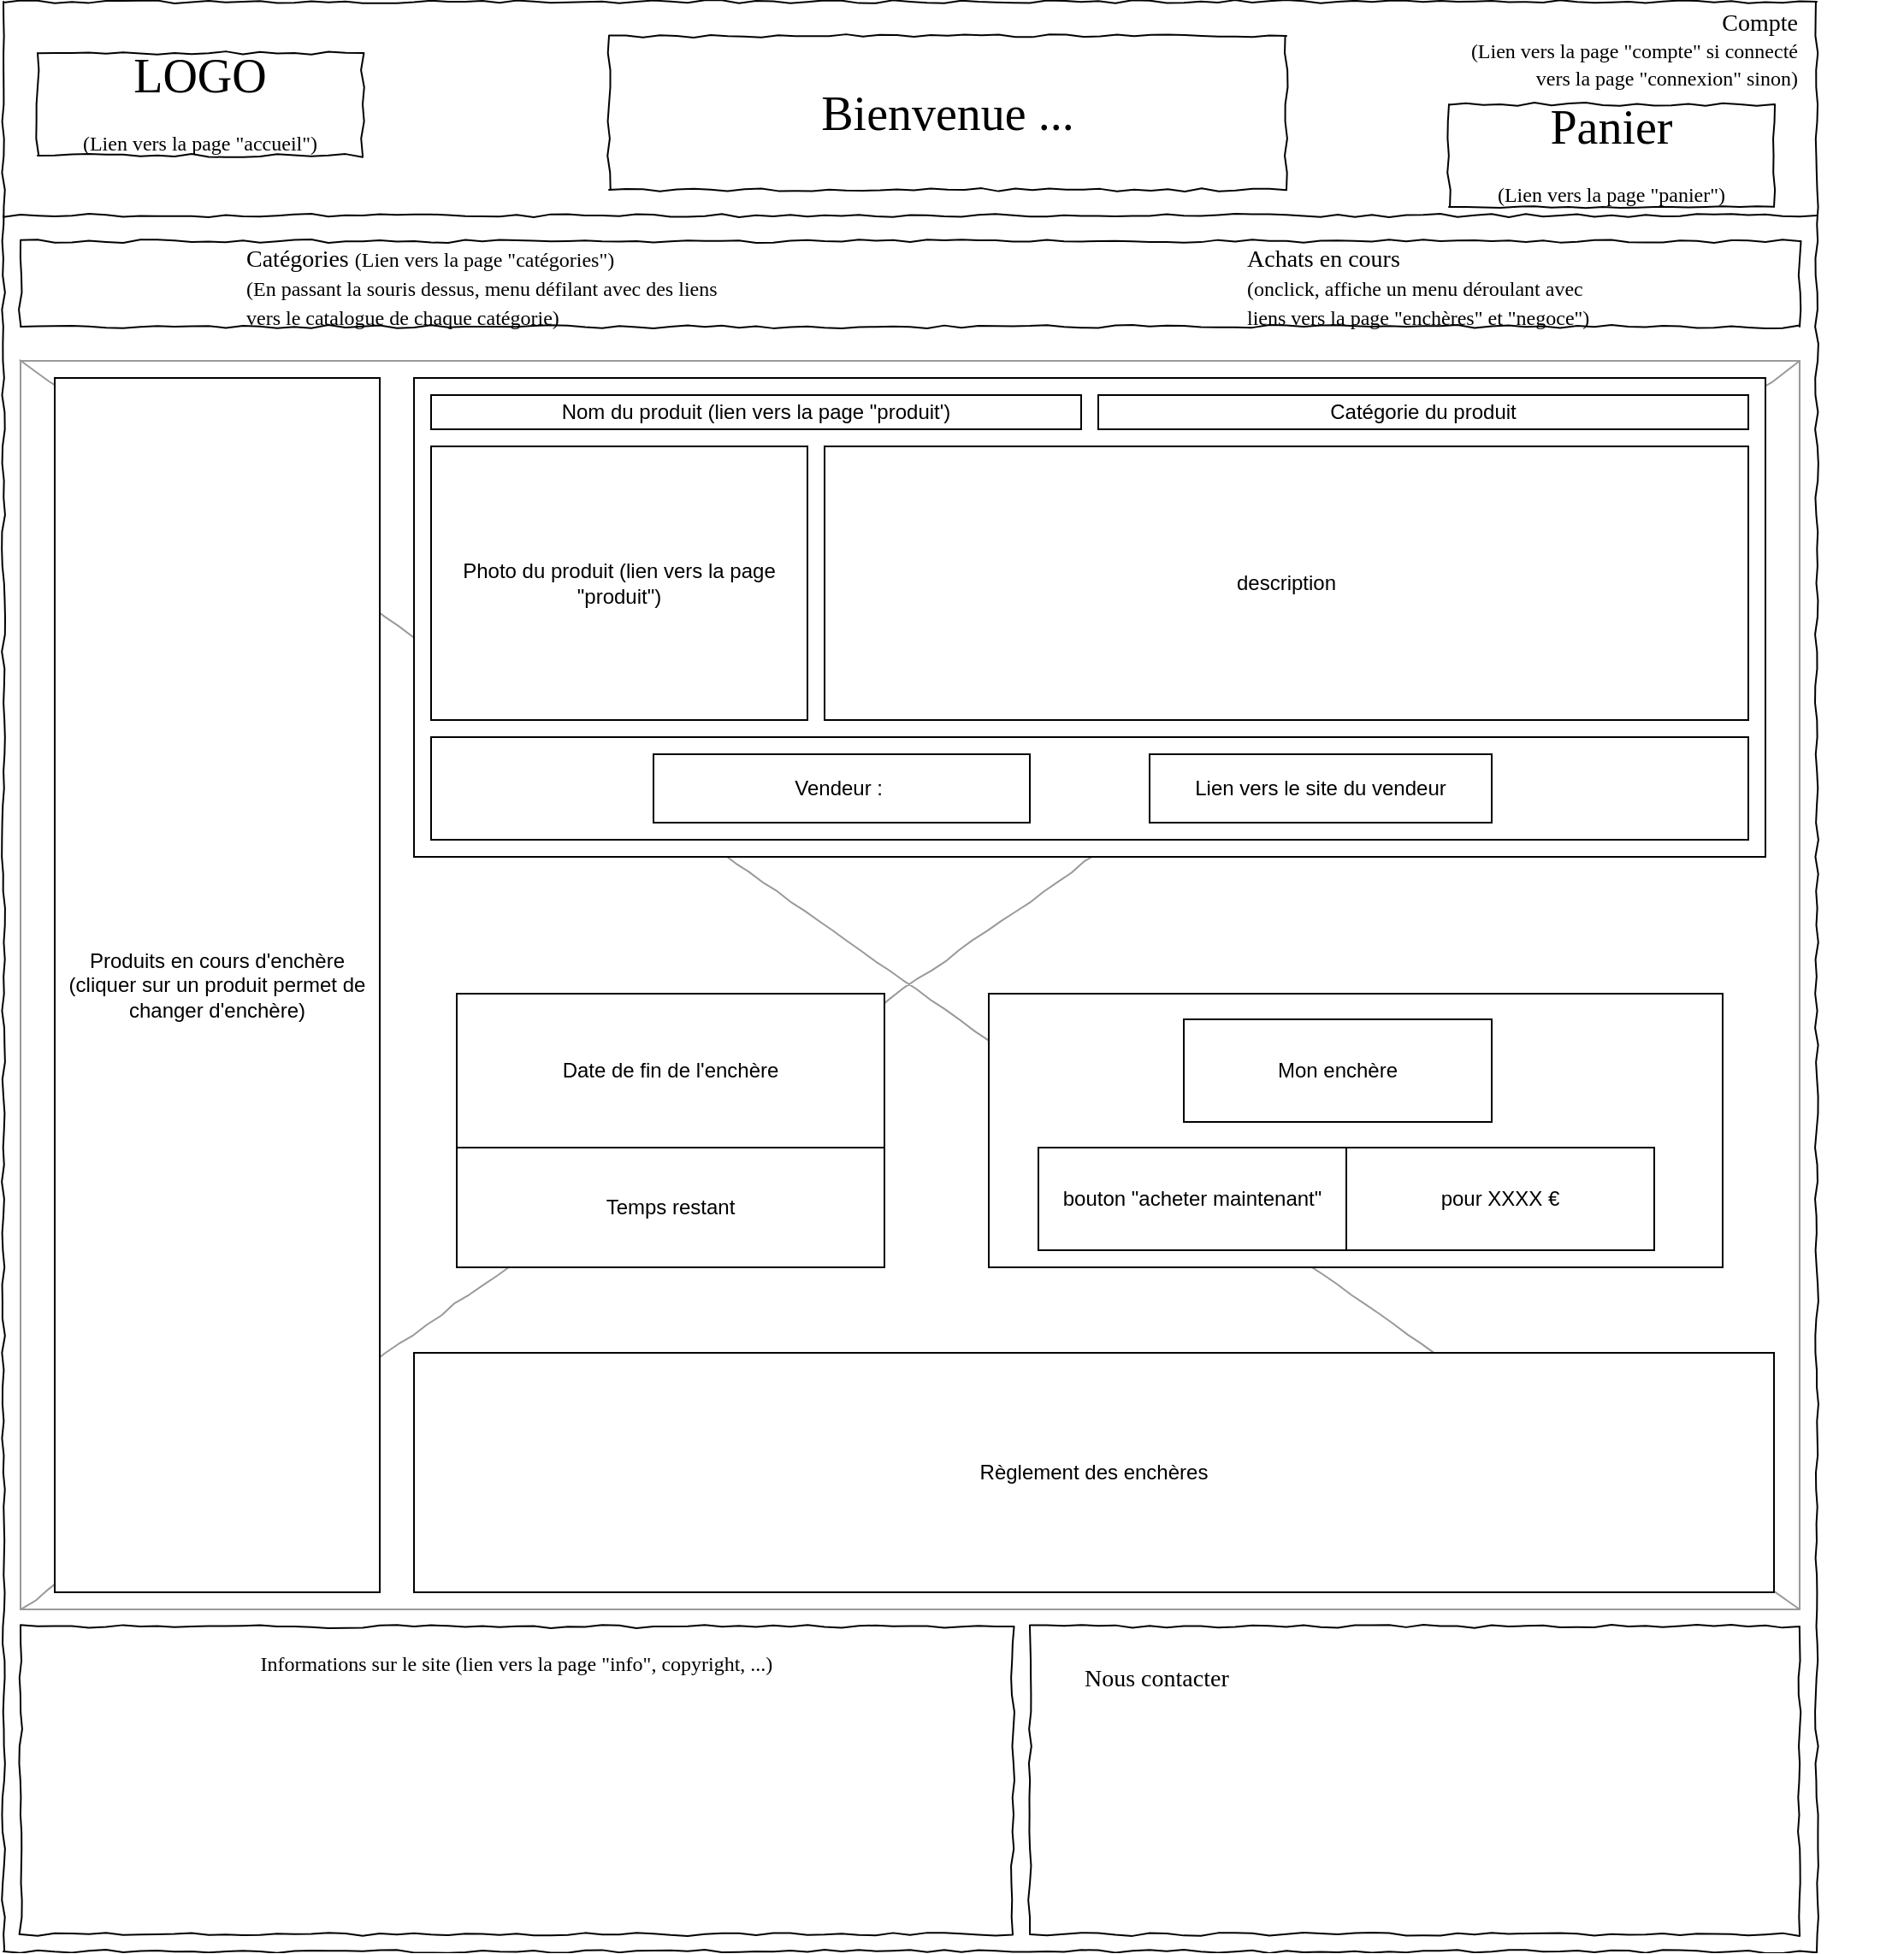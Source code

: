 <mxfile version="12.9.12" type="device"><diagram name="Page-1" id="03018318-947c-dd8e-b7a3-06fadd420f32"><mxGraphModel dx="2031" dy="1094" grid="1" gridSize="10" guides="1" tooltips="1" connect="1" arrows="1" fold="1" page="1" pageScale="1" pageWidth="1150" pageHeight="1200" background="#ffffff" math="0" shadow="0"><root><mxCell id="0"/><mxCell id="1" parent="0"/><mxCell id="677b7b8949515195-1" value="&lt;br&gt;&lt;br&gt;" style="whiteSpace=wrap;html=1;rounded=0;shadow=0;labelBackgroundColor=none;strokeColor=#000000;strokeWidth=1;fillColor=none;fontFamily=Verdana;fontSize=12;fontColor=#000000;align=right;comic=1;labelPosition=left;verticalLabelPosition=middle;verticalAlign=middle;" parent="1" vertex="1"><mxGeometry x="20" y="20" width="1060" height="1140" as="geometry"/></mxCell><mxCell id="677b7b8949515195-2" value="LOGO&lt;br style=&quot;font-size: 12px&quot;&gt;&lt;span style=&quot;font-size: 12px&quot;&gt;(Lien vers la page &quot;accueil&quot;)&lt;/span&gt;" style="whiteSpace=wrap;html=1;rounded=0;shadow=0;labelBackgroundColor=none;strokeWidth=1;fontFamily=Verdana;fontSize=28;align=center;comic=1;" parent="1" vertex="1"><mxGeometry x="40" y="50" width="190" height="60" as="geometry"/></mxCell><mxCell id="677b7b8949515195-7" value="&lt;span style=&quot;text-align: right&quot;&gt;Compte&lt;/span&gt;&lt;br style=&quot;text-align: right ; font-size: 12px&quot;&gt;&lt;span style=&quot;text-align: right ; font-size: 12px&quot;&gt;(Lien vers la page &quot;compte&quot; si connecté&lt;br&gt;&lt;div&gt;vers la page &quot;connexion&quot; sinon)&lt;/div&gt;&lt;/span&gt;" style="text;html=1;points=[];align=right;verticalAlign=middle;spacingTop=-4;fontSize=14;fontFamily=Verdana;labelPosition=left;verticalLabelPosition=middle;" parent="1" vertex="1"><mxGeometry x="1070" y="40" width="60" height="20" as="geometry"/></mxCell><mxCell id="677b7b8949515195-9" value="" style="line;strokeWidth=1;html=1;rounded=0;shadow=0;labelBackgroundColor=none;fillColor=none;fontFamily=Verdana;fontSize=14;fontColor=#000000;align=center;comic=1;" parent="1" vertex="1"><mxGeometry x="20" y="140" width="1060" height="10" as="geometry"/></mxCell><mxCell id="677b7b8949515195-10" value="" style="whiteSpace=wrap;html=1;rounded=0;shadow=0;labelBackgroundColor=none;strokeWidth=1;fillColor=none;fontFamily=Verdana;fontSize=12;align=center;comic=1;" parent="1" vertex="1"><mxGeometry x="30" y="160" width="1040" height="50" as="geometry"/></mxCell><mxCell id="677b7b8949515195-11" value="Catégories&amp;nbsp;&lt;span style=&quot;font-size: 12px&quot;&gt;(Lien vers la page &quot;catégories&quot;)&lt;br&gt;(En passant la souris dessus, menu défilant avec des liens&amp;nbsp;&lt;br&gt;vers le catalogue de chaque catégorie)&lt;/span&gt;" style="text;html=1;points=[];align=left;verticalAlign=top;spacingTop=-4;fontSize=14;fontFamily=Verdana" parent="1" vertex="1"><mxGeometry x="160" y="160" width="80" height="20" as="geometry"/></mxCell><mxCell id="677b7b8949515195-12" value="Achats en cours&lt;br style=&quot;font-size: 12px&quot;&gt;&lt;span style=&quot;font-size: 12px&quot;&gt;(onclick, affiche un menu déroulant avec&lt;br&gt;liens vers la page &quot;enchères&quot; et &quot;negoce&quot;)&lt;/span&gt;" style="text;html=1;points=[];align=left;verticalAlign=top;spacingTop=-4;fontSize=14;fontFamily=Verdana" parent="1" vertex="1"><mxGeometry x="745" y="160" width="60" height="20" as="geometry"/></mxCell><mxCell id="677b7b8949515195-15" value="&lt;div style=&quot;text-align: justify&quot;&gt;Informations sur le site (lien vers la page &quot;info&quot;, copyright, ...)&lt;br&gt;&lt;/div&gt;" style="whiteSpace=wrap;html=1;rounded=0;shadow=0;labelBackgroundColor=none;strokeWidth=1;fillColor=none;fontFamily=Verdana;fontSize=12;align=center;verticalAlign=top;spacing=10;comic=1;" parent="1" vertex="1"><mxGeometry x="30" y="970" width="580" height="180" as="geometry"/></mxCell><mxCell id="677b7b8949515195-16" value="" style="verticalLabelPosition=bottom;shadow=0;dashed=0;align=center;html=1;verticalAlign=top;strokeWidth=1;shape=mxgraph.mockup.graphics.simpleIcon;strokeColor=#999999;rounded=0;labelBackgroundColor=none;fontFamily=Verdana;fontSize=14;fontColor=#000000;comic=1;" parent="1" vertex="1"><mxGeometry x="30" y="230" width="1040" height="730" as="geometry"/></mxCell><mxCell id="677b7b8949515195-26" value="" style="whiteSpace=wrap;html=1;rounded=0;shadow=0;labelBackgroundColor=none;strokeWidth=1;fillColor=none;fontFamily=Verdana;fontSize=12;align=center;comic=1;" parent="1" vertex="1"><mxGeometry x="620" y="970" width="450" height="180" as="geometry"/></mxCell><mxCell id="677b7b8949515195-42" value="Nous contacter" style="text;html=1;points=[];align=left;verticalAlign=top;spacingTop=-4;fontSize=14;fontFamily=Verdana" parent="1" vertex="1"><mxGeometry x="650" y="990" width="170" height="20" as="geometry"/></mxCell><mxCell id="Vz2qVGnKAH75r2qcj9Pt-2" value="Panier&lt;br style=&quot;font-size: 12px&quot;&gt;&lt;span style=&quot;font-size: 12px&quot;&gt;(Lien vers la page &quot;panier&quot;)&lt;/span&gt;" style="whiteSpace=wrap;html=1;rounded=0;shadow=0;labelBackgroundColor=none;strokeWidth=1;fontFamily=Verdana;fontSize=28;align=center;comic=1;" parent="1" vertex="1"><mxGeometry x="865" y="80" width="190" height="60" as="geometry"/></mxCell><mxCell id="Vz2qVGnKAH75r2qcj9Pt-3" value="Bienvenue ..." style="whiteSpace=wrap;html=1;rounded=0;shadow=0;labelBackgroundColor=none;strokeWidth=1;fontFamily=Verdana;fontSize=28;align=center;comic=1;" parent="1" vertex="1"><mxGeometry x="374" y="40" width="396" height="90" as="geometry"/></mxCell><mxCell id="SH19D6yOcs5mVSagk4fh-6" value="Produits en cours d'enchère&lt;br&gt;(cliquer sur un produit permet de changer d'enchère)" style="rounded=0;whiteSpace=wrap;html=1;" parent="1" vertex="1"><mxGeometry x="50" y="240" width="190" height="710" as="geometry"/></mxCell><mxCell id="SH19D6yOcs5mVSagk4fh-7" value="" style="rounded=0;whiteSpace=wrap;html=1;" parent="1" vertex="1"><mxGeometry x="260" y="240" width="790" height="280" as="geometry"/></mxCell><mxCell id="SH19D6yOcs5mVSagk4fh-8" value="Photo du produit (lien vers la page &quot;produit&quot;)" style="rounded=0;whiteSpace=wrap;html=1;" parent="1" vertex="1"><mxGeometry x="270" y="280" width="220" height="160" as="geometry"/></mxCell><mxCell id="SH19D6yOcs5mVSagk4fh-9" value="description" style="rounded=0;whiteSpace=wrap;html=1;" parent="1" vertex="1"><mxGeometry x="500" y="280" width="540" height="160" as="geometry"/></mxCell><mxCell id="SH19D6yOcs5mVSagk4fh-10" value="Date de fin de l'enchère" style="rounded=0;whiteSpace=wrap;html=1;" parent="1" vertex="1"><mxGeometry x="285" y="600" width="250" height="90" as="geometry"/></mxCell><mxCell id="SH19D6yOcs5mVSagk4fh-11" value="Temps restant" style="rounded=0;whiteSpace=wrap;html=1;" parent="1" vertex="1"><mxGeometry x="285" y="690" width="250" height="70" as="geometry"/></mxCell><mxCell id="SH19D6yOcs5mVSagk4fh-12" value="" style="rounded=0;whiteSpace=wrap;html=1;" parent="1" vertex="1"><mxGeometry x="596" y="600" width="429" height="160" as="geometry"/></mxCell><mxCell id="SH19D6yOcs5mVSagk4fh-13" value="Mon enchère" style="rounded=0;whiteSpace=wrap;html=1;" parent="1" vertex="1"><mxGeometry x="710" y="615" width="180" height="60" as="geometry"/></mxCell><mxCell id="SH19D6yOcs5mVSagk4fh-16" value="Règlement des enchères" style="rounded=0;whiteSpace=wrap;html=1;" parent="1" vertex="1"><mxGeometry x="260" y="810" width="795" height="140" as="geometry"/></mxCell><mxCell id="SH19D6yOcs5mVSagk4fh-17" value="pour XXXX €" style="rounded=0;whiteSpace=wrap;html=1;labelPosition=center;verticalLabelPosition=middle;align=center;verticalAlign=middle;" parent="1" vertex="1"><mxGeometry x="805" y="690" width="180" height="60" as="geometry"/></mxCell><mxCell id="SH19D6yOcs5mVSagk4fh-18" value="bouton &quot;acheter maintenant&quot;" style="rounded=0;whiteSpace=wrap;html=1;" parent="1" vertex="1"><mxGeometry x="625" y="690" width="180" height="60" as="geometry"/></mxCell><mxCell id="SH19D6yOcs5mVSagk4fh-19" value="" style="rounded=0;whiteSpace=wrap;html=1;" parent="1" vertex="1"><mxGeometry x="270" y="450" width="770" height="60" as="geometry"/></mxCell><mxCell id="SH19D6yOcs5mVSagk4fh-20" value="Vendeur :&amp;nbsp;" style="rounded=0;whiteSpace=wrap;html=1;" parent="1" vertex="1"><mxGeometry x="400" y="460" width="220" height="40" as="geometry"/></mxCell><mxCell id="SH19D6yOcs5mVSagk4fh-21" value="Lien vers le site du vendeur" style="rounded=0;whiteSpace=wrap;html=1;" parent="1" vertex="1"><mxGeometry x="690" y="460" width="200" height="40" as="geometry"/></mxCell><mxCell id="UccWpBQ-2OAYtbAEBjpO-1" value="Nom du produit (lien vers la page &quot;produit')" style="rounded=0;whiteSpace=wrap;html=1;" parent="1" vertex="1"><mxGeometry x="270" y="250" width="380" height="20" as="geometry"/></mxCell><mxCell id="UccWpBQ-2OAYtbAEBjpO-2" value="Catégorie du produit" style="rounded=0;whiteSpace=wrap;html=1;" parent="1" vertex="1"><mxGeometry x="660" y="250" width="380" height="20" as="geometry"/></mxCell></root></mxGraphModel></diagram></mxfile>
